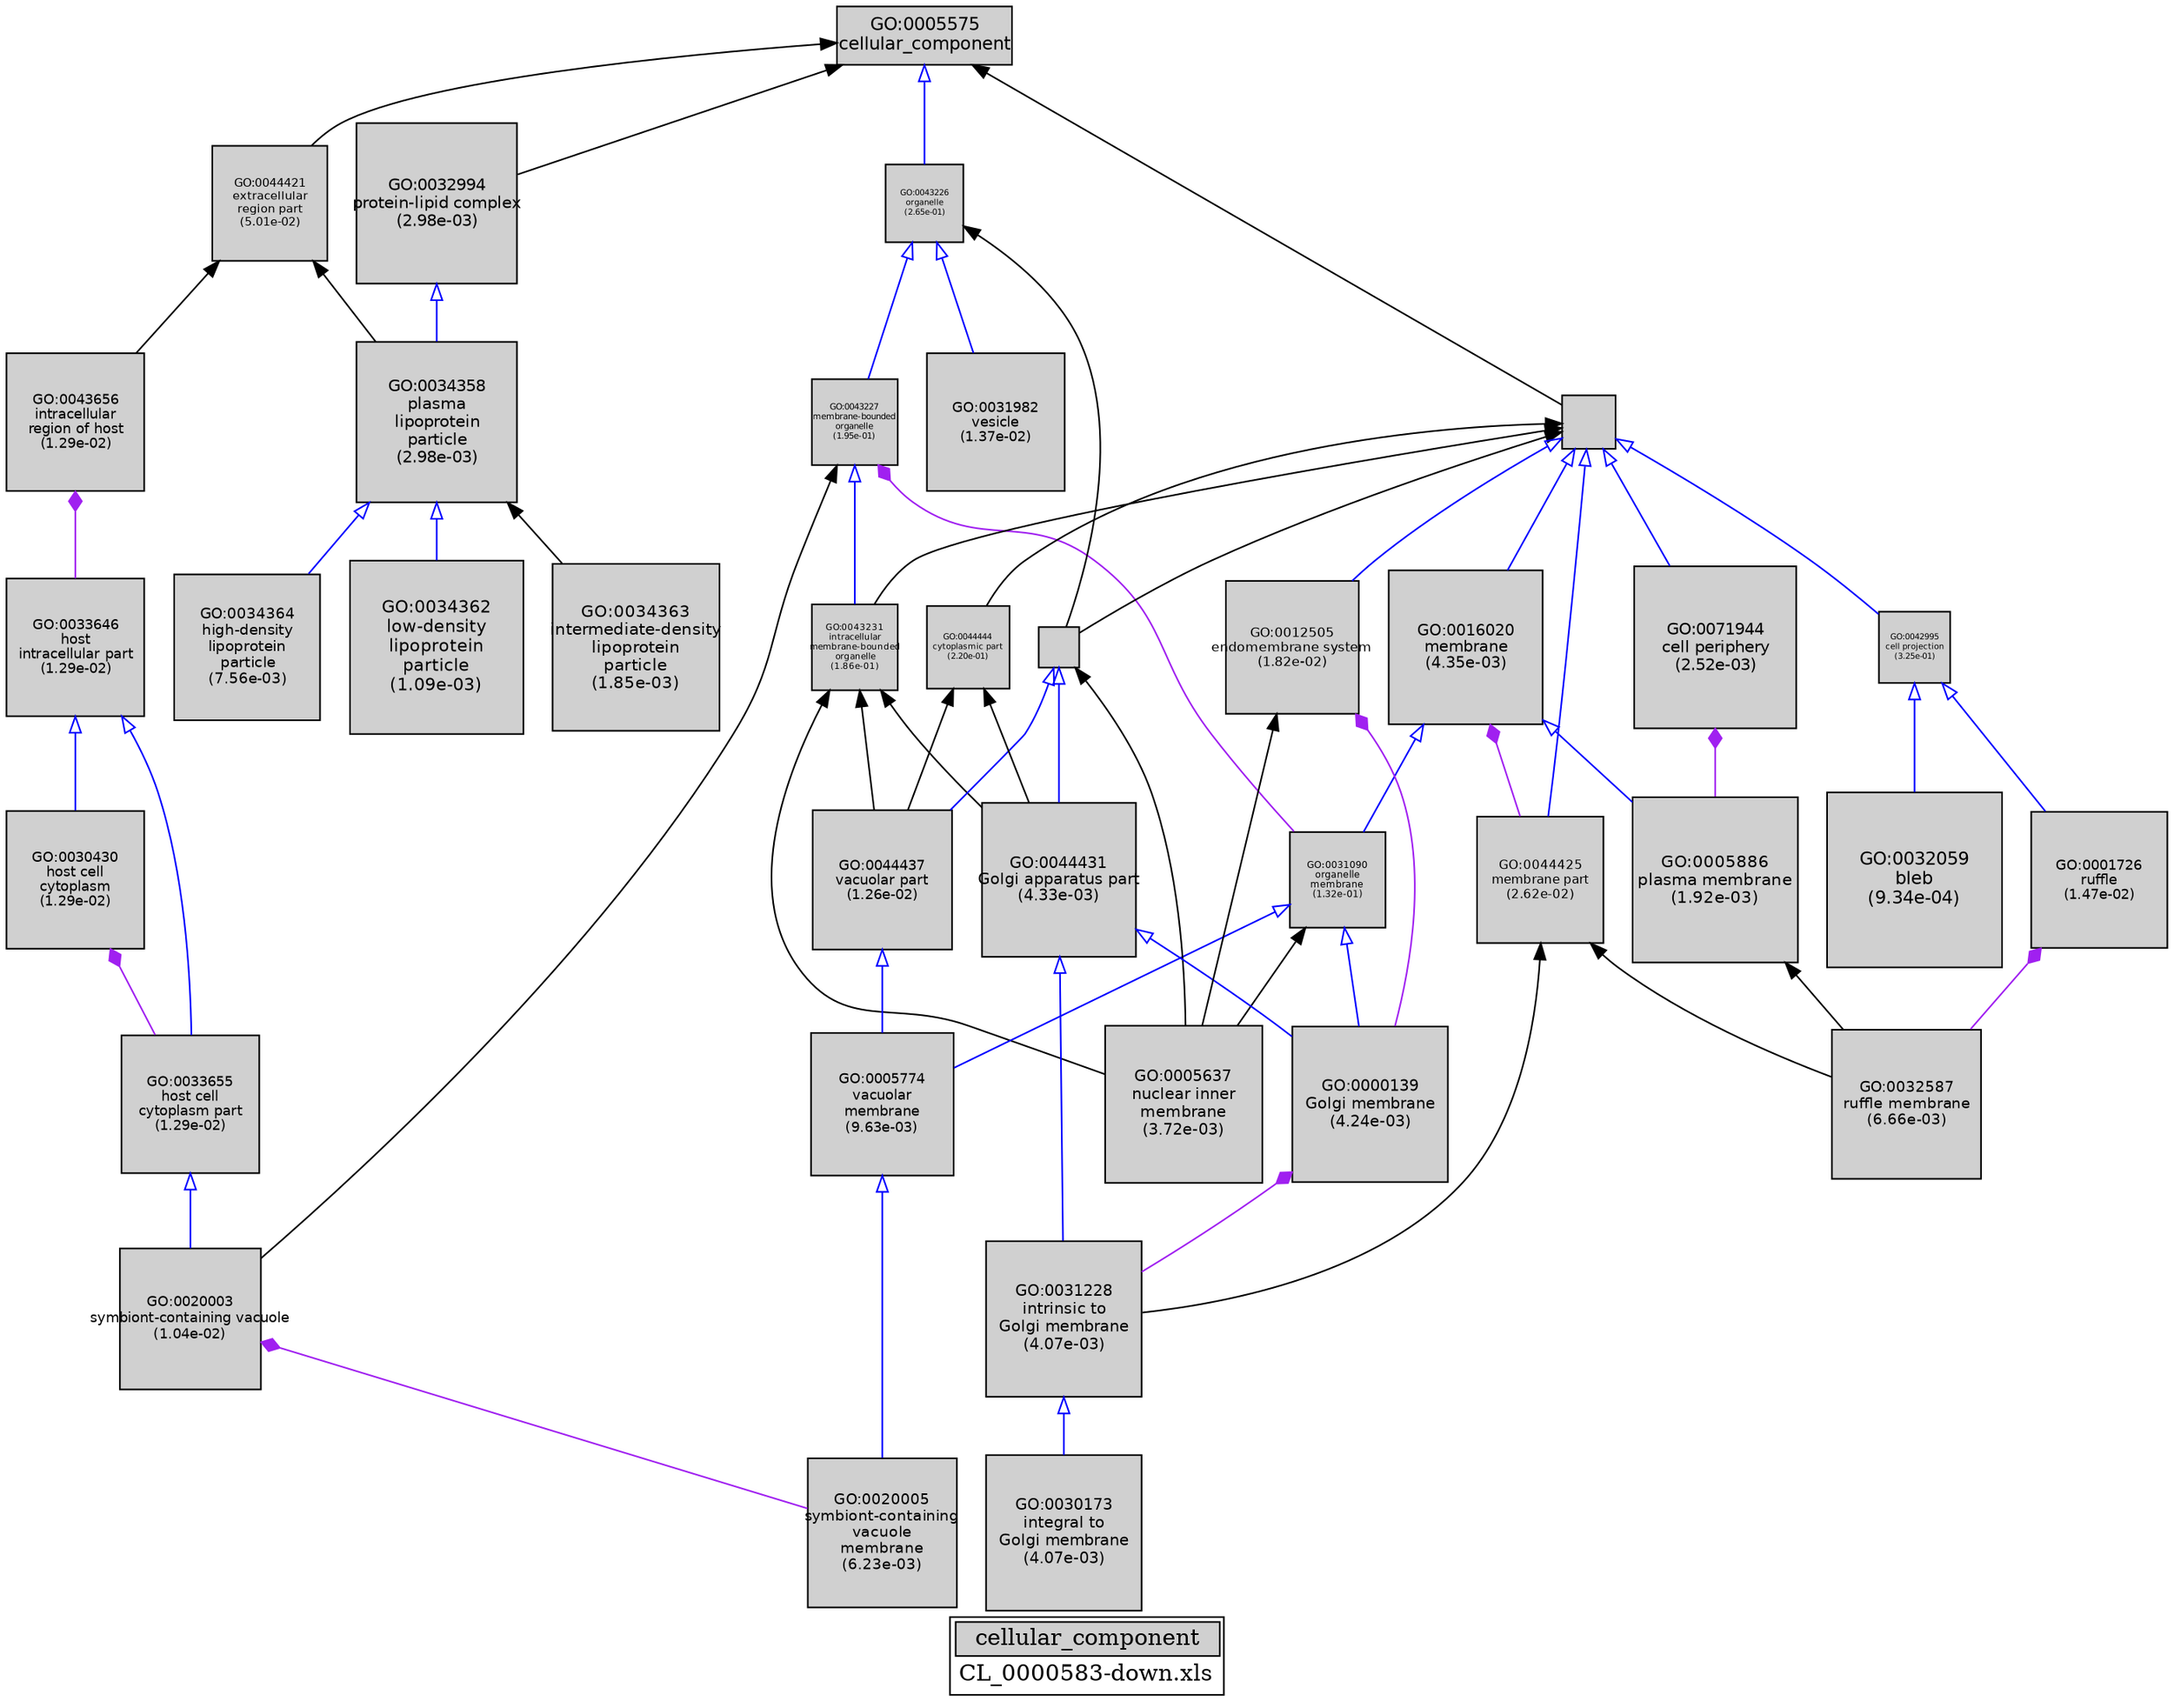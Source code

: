 digraph "cellular_component" {
graph [ bgcolor = "#FFFFFF", label = <<TABLE COLOR="black" BGCOLOR="white"><TR><TD COLSPAN="2" BGCOLOR="#D0D0D0"><FONT COLOR="black">cellular_component</FONT></TD></TR><TR><TD BORDER="0">CL_0000583-down.xls</TD></TR></TABLE>> ];
node [ fontname = "Helvetica" ];

subgraph "nodes" {

node [ style = "filled", fixedsize = "true", width = 1, shape = "box", fontsize = 9, fillcolor = "#D0D0D0", fontcolor = "black", color = "black" ];

"GO:0043227" [ URL = "#GO:0043227", label = <<TABLE BORDER="0"><TR><TD>GO:0043227<BR/>membrane-bounded<BR/>organelle<BR/>(1.95e-01)</TD></TR></TABLE>>, width = 0.731331537137, shape = "box", fontsize = 5.26558706738, height = 0.731331537137 ];
"GO:0031982" [ URL = "#GO:0031982", label = <<TABLE BORDER="0"><TR><TD>GO:0031982<BR/>vesicle<BR/>(1.37e-02)</TD></TR></TABLE>>, width = 1.17776770601, shape = "box", fontsize = 8.47992748328, height = 1.17776770601 ];
"GO:0043231" [ URL = "#GO:0043231", label = <<TABLE BORDER="0"><TR><TD>GO:0043231<BR/>intracellular<BR/>membrane-bounded<BR/>organelle<BR/>(1.86e-01)</TD></TR></TABLE>>, width = 0.741912103839, shape = "box", fontsize = 5.34176714764, height = 0.741912103839 ];
"GO:0044421" [ URL = "#GO:0044421", label = <<TABLE BORDER="0"><TR><TD>GO:0044421<BR/>extracellular<BR/>region part<BR/>(5.01e-02)</TD></TR></TABLE>>, width = 0.985557172807, shape = "box", fontsize = 7.09601164421, height = 0.985557172807 ];
"GO:0031090" [ URL = "#GO:0031090", label = <<TABLE BORDER="0"><TR><TD>GO:0031090<BR/>organelle<BR/>membrane<BR/>(1.32e-01)</TD></TR></TABLE>>, width = 0.813086638672, shape = "box", fontsize = 5.85422379843, height = 0.813086638672 ];
"GO:0005774" [ URL = "#GO:0005774", label = <<TABLE BORDER="0"><TR><TD>GO:0005774<BR/>vacuolar<BR/>membrane<BR/>(9.63e-03)</TD></TR></TABLE>>, width = 1.22506480743, shape = "box", fontsize = 8.82046661347, height = 1.22506480743 ];
"GO:0032059" [ URL = "#GO:0032059", label = <<TABLE BORDER="0"><TR><TD>GO:0032059<BR/>bleb<BR/>(9.34e-04)</TD></TR></TABLE>>, width = 1.5, shape = "box", fontsize = 10.8, height = 1.5 ];
"GO:0020005" [ URL = "#GO:0020005", label = <<TABLE BORDER="0"><TR><TD>GO:0020005<BR/>symbiont-containing<BR/>vacuole<BR/>membrane<BR/>(6.23e-03)</TD></TR></TABLE>>, width = 1.28076590844, shape = "box", fontsize = 9.22151454077, height = 1.28076590844 ];
"GO:0032587" [ URL = "#GO:0032587", label = <<TABLE BORDER="0"><TR><TD>GO:0032587<BR/>ruffle membrane<BR/>(6.66e-03)</TD></TR></TABLE>>, width = 1.27236397283, shape = "box", fontsize = 9.16102060438, height = 1.27236397283 ];
"GO:0034362" [ URL = "#GO:0034362", label = <<TABLE BORDER="0"><TR><TD>GO:0034362<BR/>low-density<BR/>lipoprotein<BR/>particle<BR/>(1.09e-03)</TD></TR></TABLE>>, width = 1.48376266007, shape = "box", fontsize = 10.6830911525, height = 1.48376266007 ];
"GO:0034363" [ URL = "#GO:0034363", label = <<TABLE BORDER="0"><TR><TD>GO:0034363<BR/>intermediate-density<BR/>lipoprotein<BR/>particle<BR/>(1.85e-03)</TD></TR></TABLE>>, width = 1.42521635848, shape = "box", fontsize = 10.261557781, height = 1.42521635848 ];
"GO:0005575" [ URL = "#GO:0005575", label = <<TABLE BORDER="0"><TR><TD>GO:0005575<BR/>cellular_component</TD></TR></TABLE>>, width = 1.5, shape = "box", fontsize = 10.8 ];
"GO:0005886" [ URL = "#GO:0005886", label = <<TABLE BORDER="0"><TR><TD>GO:0005886<BR/>plasma membrane<BR/>(1.92e-03)</TD></TR></TABLE>>, width = 1.42085356242, shape = "box", fontsize = 10.2301456494, height = 1.42085356242 ];
"GO:0030173" [ URL = "#GO:0030173", label = <<TABLE BORDER="0"><TR><TD>GO:0030173<BR/>integral to<BR/>Golgi membrane<BR/>(4.07e-03)</TD></TR></TABLE>>, width = 1.33314536988, shape = "box", fontsize = 9.59864666314, height = 1.33314536988 ];
"GO:0071944" [ URL = "#GO:0071944", label = <<TABLE BORDER="0"><TR><TD>GO:0071944<BR/>cell periphery<BR/>(2.52e-03)</TD></TR></TABLE>>, width = 1.38965961363, shape = "box", fontsize = 10.0055492181, height = 1.38965961363 ];
"GO:0031228" [ URL = "#GO:0031228", label = <<TABLE BORDER="0"><TR><TD>GO:0031228<BR/>intrinsic to<BR/>Golgi membrane<BR/>(4.07e-03)</TD></TR></TABLE>>, width = 1.33314536988, shape = "box", fontsize = 9.59864666314, height = 1.33314536988 ];
"GO:0005637" [ URL = "#GO:0005637", label = <<TABLE BORDER="0"><TR><TD>GO:0005637<BR/>nuclear inner<BR/>membrane<BR/>(3.72e-03)</TD></TR></TABLE>>, width = 1.34388267514, shape = "box", fontsize = 9.67595526097, height = 1.34388267514 ];
"GO:0016020" [ URL = "#GO:0016020", label = <<TABLE BORDER="0"><TR><TD>GO:0016020<BR/>membrane<BR/>(4.35e-03)</TD></TR></TABLE>>, width = 1.32499488211, shape = "box", fontsize = 9.53996315117, height = 1.32499488211 ];
"GO:0043226" [ URL = "#GO:0043226", label = <<TABLE BORDER="0"><TR><TD>GO:0043226<BR/>organelle<BR/>(2.65e-01)</TD></TR></TABLE>>, width = 0.660221943001, shape = "box", fontsize = 5.0, height = 0.660221943001 ];
"GO:0001726" [ URL = "#GO:0001726", label = <<TABLE BORDER="0"><TR><TD>GO:0001726<BR/>ruffle<BR/>(1.47e-02)</TD></TR></TABLE>>, width = 1.1686953847, shape = "box", fontsize = 8.41460676985, height = 1.1686953847 ];
"GO:0044446" [ URL = "#GO:0044446", label = "", width = 0.34381530125, shape = "box", height = 0.34381530125 ];
"GO:0042995" [ URL = "#GO:0042995", label = <<TABLE BORDER="0"><TR><TD>GO:0042995<BR/>cell projection<BR/>(3.25e-01)</TD></TR></TABLE>>, width = 0.609394670047, shape = "box", fontsize = 5.0, height = 0.609394670047 ];
"GO:0044431" [ URL = "#GO:0044431", label = <<TABLE BORDER="0"><TR><TD>GO:0044431<BR/>Golgi apparatus part<BR/>(4.33e-03)</TD></TR></TABLE>>, width = 1.32556286889, shape = "box", fontsize = 9.54405265604, height = 1.32556286889 ];
"GO:0012505" [ URL = "#GO:0012505", label = <<TABLE BORDER="0"><TR><TD>GO:0012505<BR/>endomembrane system<BR/>(1.82e-02)</TD></TR></TABLE>>, width = 1.13830056467, shape = "box", fontsize = 8.19576406564, height = 1.13830056467 ];
"GO:0030430" [ URL = "#GO:0030430", label = <<TABLE BORDER="0"><TR><TD>GO:0030430<BR/>host cell<BR/>cytoplasm<BR/>(1.29e-02)</TD></TR></TABLE>>, width = 1.18615293102, shape = "box", fontsize = 8.54030110331, height = 1.18615293102 ];
"GO:0033646" [ URL = "#GO:0033646", label = <<TABLE BORDER="0"><TR><TD>GO:0033646<BR/>host<BR/>intracellular part<BR/>(1.29e-02)</TD></TR></TABLE>>, width = 1.18615293102, shape = "box", fontsize = 8.54030110331, height = 1.18615293102 ];
"GO:0032994" [ URL = "#GO:0032994", label = <<TABLE BORDER="0"><TR><TD>GO:0032994<BR/>protein-lipid complex<BR/>(2.98e-03)</TD></TR></TABLE>>, width = 1.3701944028, shape = "box", fontsize = 9.86539970014, height = 1.3701944028 ];
"GO:0043656" [ URL = "#GO:0043656", label = <<TABLE BORDER="0"><TR><TD>GO:0043656<BR/>intracellular<BR/>region of host<BR/>(1.29e-02)</TD></TR></TABLE>>, width = 1.18615293102, shape = "box", fontsize = 8.54030110331, height = 1.18615293102 ];
"GO:0034358" [ URL = "#GO:0034358", label = <<TABLE BORDER="0"><TR><TD>GO:0034358<BR/>plasma<BR/>lipoprotein<BR/>particle<BR/>(2.98e-03)</TD></TR></TABLE>>, width = 1.3701944028, shape = "box", fontsize = 9.86539970014, height = 1.3701944028 ];
"GO:0020003" [ URL = "#GO:0020003", label = <<TABLE BORDER="0"><TR><TD>GO:0020003<BR/>symbiont-containing vacuole<BR/>(1.04e-02)</TD></TR></TABLE>>, width = 1.21443110844, shape = "box", fontsize = 8.74390398078, height = 1.21443110844 ];
"GO:0033655" [ URL = "#GO:0033655", label = <<TABLE BORDER="0"><TR><TD>GO:0033655<BR/>host cell<BR/>cytoplasm part<BR/>(1.29e-02)</TD></TR></TABLE>>, width = 1.18615293102, shape = "box", fontsize = 8.54030110331, height = 1.18615293102 ];
"GO:0034364" [ URL = "#GO:0034364", label = <<TABLE BORDER="0"><TR><TD>GO:0034364<BR/>high-density<BR/>lipoprotein<BR/>particle<BR/>(7.56e-03)</TD></TR></TABLE>>, width = 1.25627601417, shape = "box", fontsize = 9.04518730199, height = 1.25627601417 ];
"GO:0044444" [ URL = "#GO:0044444", label = <<TABLE BORDER="0"><TR><TD>GO:0044444<BR/>cytoplasmic part<BR/>(2.20e-01)</TD></TR></TABLE>>, width = 0.704340067187, shape = "box", fontsize = 5.07124848375, height = 0.704340067187 ];
"GO:0044437" [ URL = "#GO:0044437", label = <<TABLE BORDER="0"><TR><TD>GO:0044437<BR/>vacuolar part<BR/>(1.26e-02)</TD></TR></TABLE>>, width = 1.18926002269, shape = "box", fontsize = 8.56267216339, height = 1.18926002269 ];
"GO:0044425" [ URL = "#GO:0044425", label = <<TABLE BORDER="0"><TR><TD>GO:0044425<BR/>membrane part<BR/>(2.62e-02)</TD></TR></TABLE>>, width = 1.08606482432, shape = "box", fontsize = 7.81966673513, height = 1.08606482432 ];
"GO:0044464" [ URL = "#GO:0044464", label = "", width = 0.465078733778, shape = "box", height = 0.465078733778 ];
"GO:0000139" [ URL = "#GO:0000139", label = <<TABLE BORDER="0"><TR><TD>GO:0000139<BR/>Golgi membrane<BR/>(4.24e-03)</TD></TR></TABLE>>, width = 1.32815348232, shape = "box", fontsize = 9.56270507268, height = 1.32815348232 ];
}
subgraph "edges" {


edge [ dir = "back", weight = 1 ];
subgraph "regulates" {


edge [ color = "cyan", arrowtail = "none" ];
subgraph "positive" {


edge [ color = "green", arrowtail = "vee" ];
}
subgraph "negative" {


edge [ color = "red", arrowtail = "tee" ];
}
}
subgraph "part_of" {


edge [ color = "purple", arrowtail = "diamond", weight = 2.5 ];
"GO:0012505" -> "GO:0000139";
"GO:0043656" -> "GO:0033646";
"GO:0071944" -> "GO:0005886";
"GO:0001726" -> "GO:0032587";
"GO:0000139" -> "GO:0031228";
"GO:0016020" -> "GO:0044425";
"GO:0030430" -> "GO:0033655";
"GO:0020003" -> "GO:0020005";
"GO:0043227" -> "GO:0031090";
}
subgraph "is_a" {


edge [ color = "blue", arrowtail = "empty", weight = 5.0 ];
"GO:0044446" -> "GO:0044437";
"GO:0005774" -> "GO:0020005";
"GO:0043227" -> "GO:0043231";
"GO:0044464" -> "GO:0016020";
"GO:0044437" -> "GO:0005774";
"GO:0033646" -> "GO:0033655";
"GO:0032994" -> "GO:0034358";
"GO:0031228" -> "GO:0030173";
"GO:0044464" -> "GO:0012505";
"GO:0033655" -> "GO:0020003";
"GO:0043226" -> "GO:0031982";
"GO:0042995" -> "GO:0032059";
"GO:0044431" -> "GO:0000139";
"GO:0031090" -> "GO:0005774";
"GO:0033646" -> "GO:0030430";
"GO:0016020" -> "GO:0031090";
"GO:0034358" -> "GO:0034364";
"GO:0034358" -> "GO:0034362";
"GO:0016020" -> "GO:0005886";
"GO:0044464" -> "GO:0071944";
"GO:0005575" -> "GO:0043226";
"GO:0044464" -> "GO:0042995";
"GO:0042995" -> "GO:0001726";
"GO:0043226" -> "GO:0043227";
"GO:0044431" -> "GO:0031228";
"GO:0044464" -> "GO:0044425";
"GO:0044446" -> "GO:0044431";
"GO:0031090" -> "GO:0000139";
}
"GO:0044464" -> "GO:0044446";
"GO:0043227" -> "GO:0020003";
"GO:0031090" -> "GO:0005637";
"GO:0044464" -> "GO:0044444";
"GO:0044464" -> "GO:0043231";
"GO:0005575" -> "GO:0044464";
"GO:0005575" -> "GO:0044421";
"GO:0044421" -> "GO:0043656";
"GO:0043231" -> "GO:0005637";
"GO:0044446" -> "GO:0005637";
"GO:0012505" -> "GO:0005637";
"GO:0044444" -> "GO:0044431";
"GO:0043226" -> "GO:0044446";
"GO:0005575" -> "GO:0032994";
"GO:0043231" -> "GO:0044431";
"GO:0044425" -> "GO:0032587";
"GO:0005886" -> "GO:0032587";
"GO:0044425" -> "GO:0031228";
"GO:0044421" -> "GO:0034358";
"GO:0034358" -> "GO:0034363";
"GO:0044444" -> "GO:0044437";
"GO:0043231" -> "GO:0044437";
}
}
